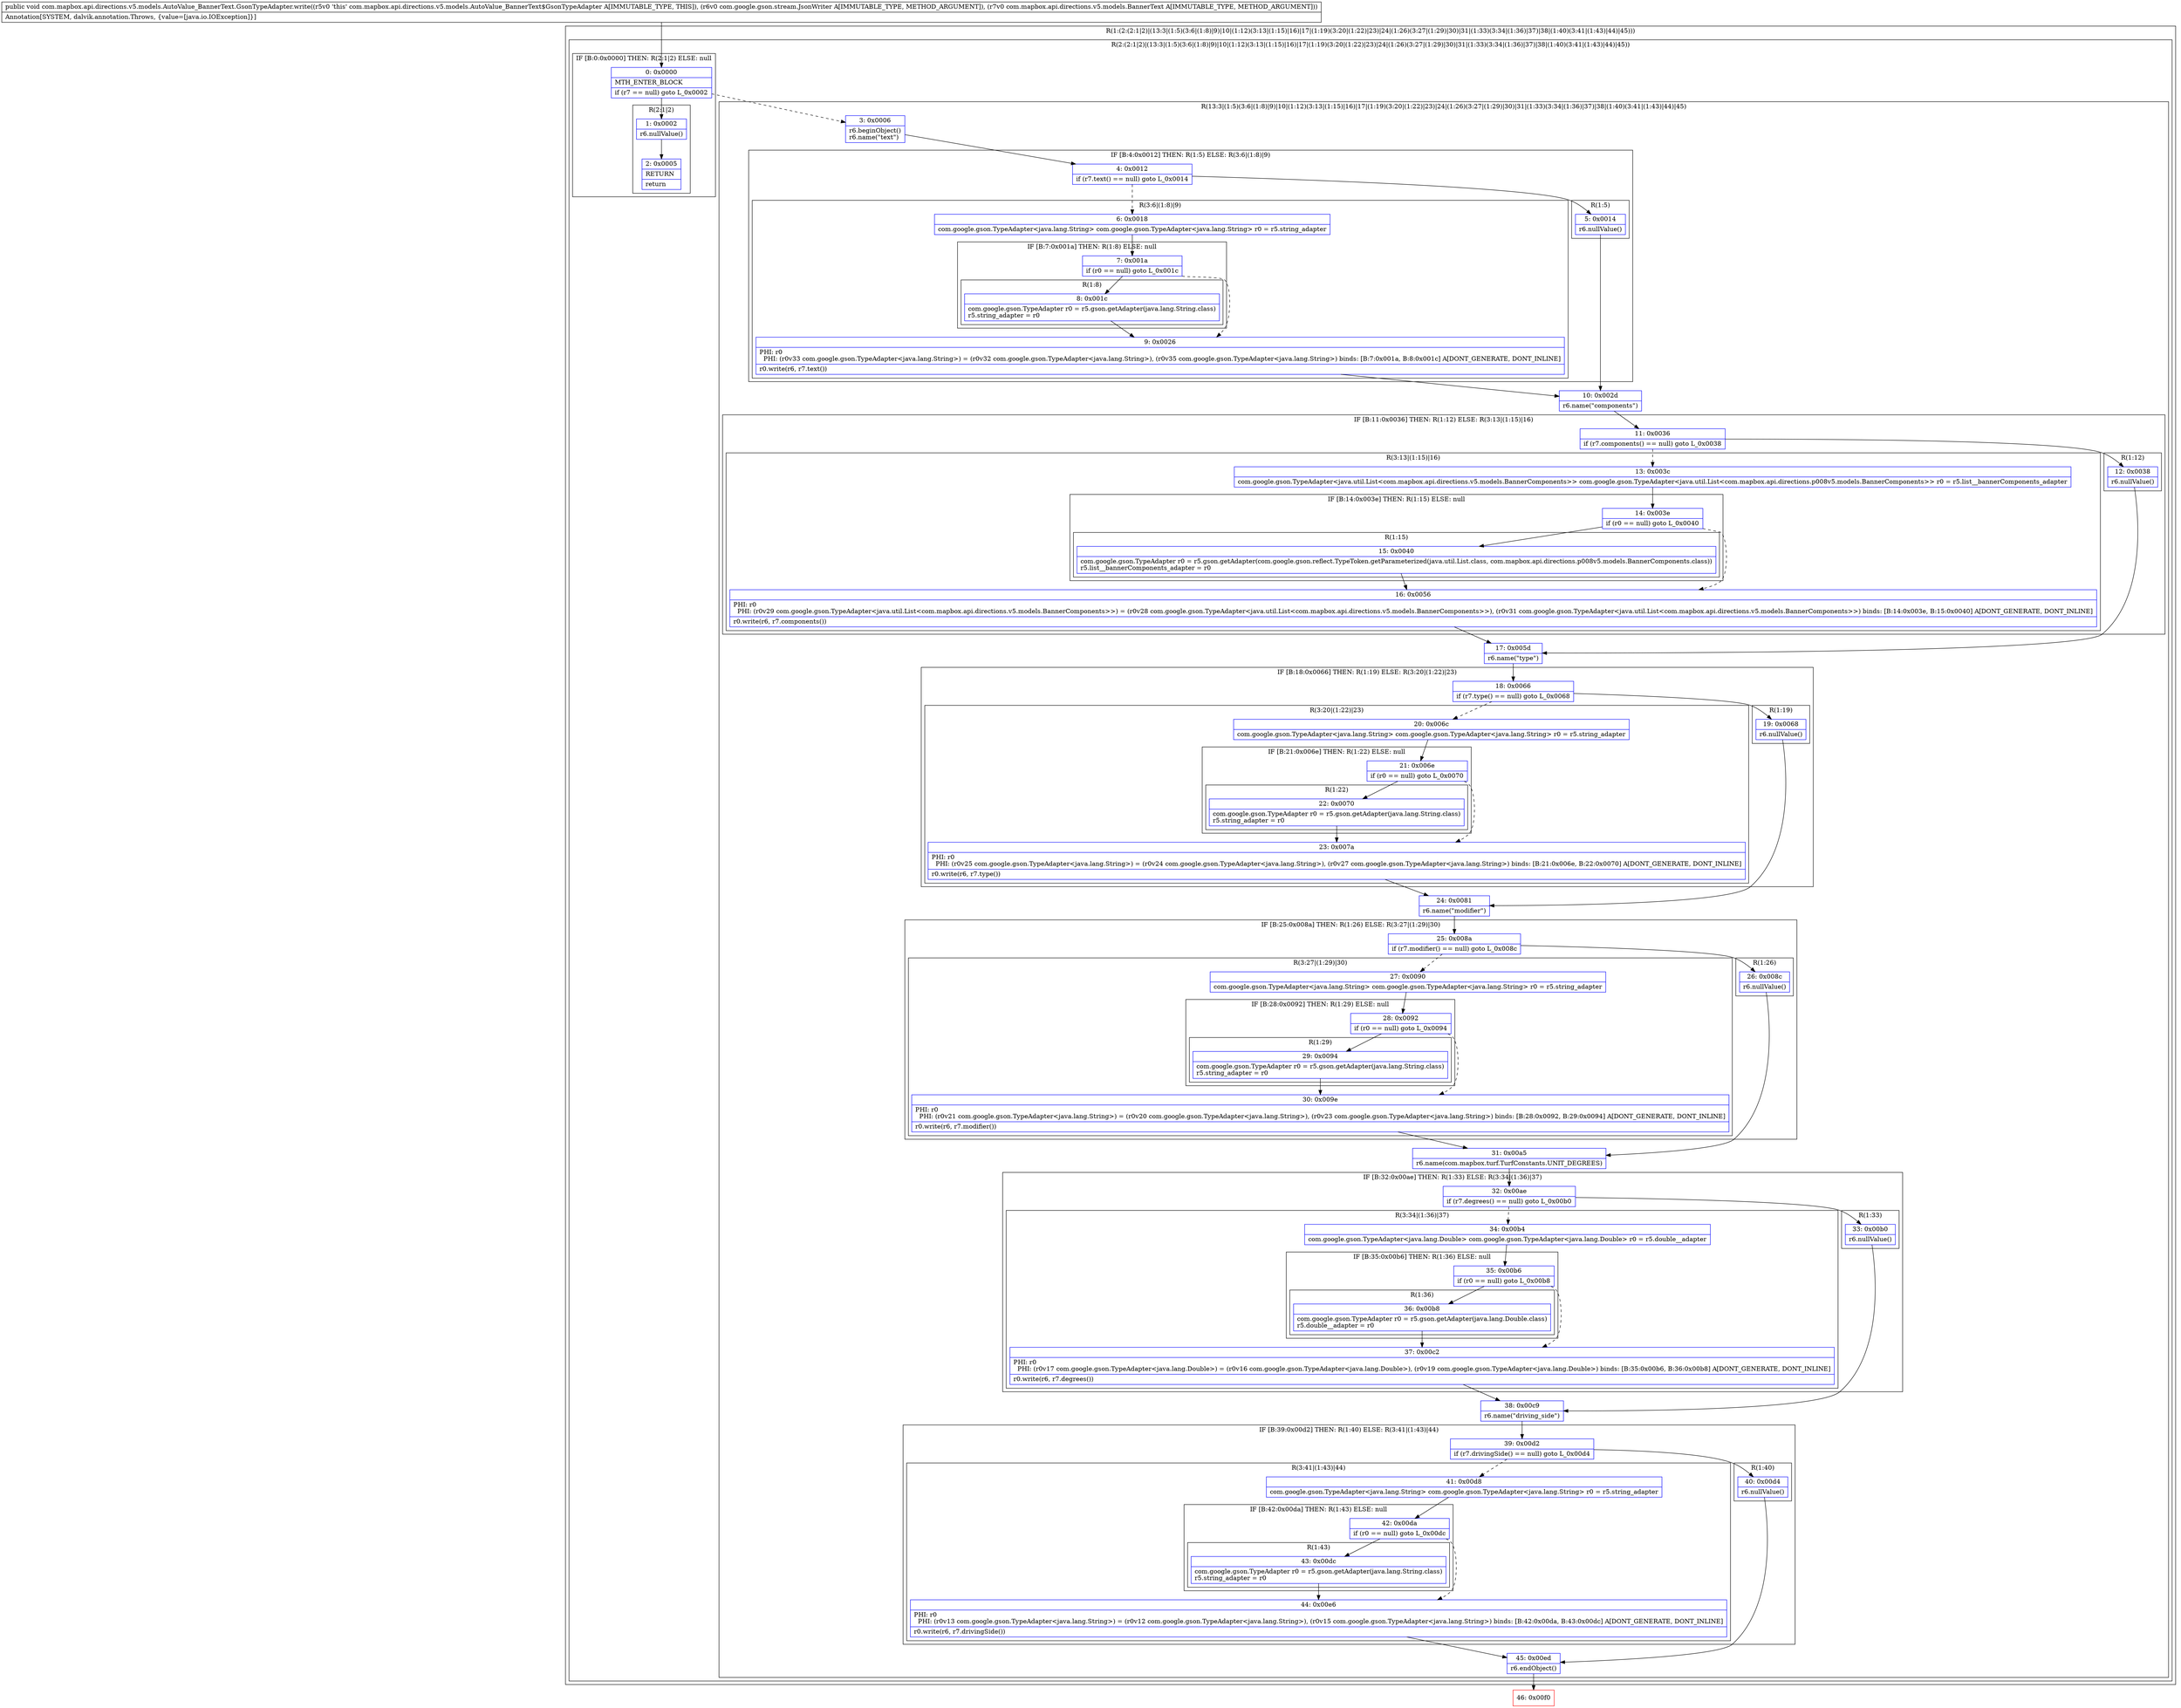 digraph "CFG forcom.mapbox.api.directions.v5.models.AutoValue_BannerText.GsonTypeAdapter.write(Lcom\/google\/gson\/stream\/JsonWriter;Lcom\/mapbox\/api\/directions\/v5\/models\/BannerText;)V" {
subgraph cluster_Region_1817009489 {
label = "R(1:(2:(2:1|2)|(13:3|(1:5)(3:6|(1:8)|9)|10|(1:12)(3:13|(1:15)|16)|17|(1:19)(3:20|(1:22)|23)|24|(1:26)(3:27|(1:29)|30)|31|(1:33)(3:34|(1:36)|37)|38|(1:40)(3:41|(1:43)|44)|45)))";
node [shape=record,color=blue];
subgraph cluster_Region_1144154419 {
label = "R(2:(2:1|2)|(13:3|(1:5)(3:6|(1:8)|9)|10|(1:12)(3:13|(1:15)|16)|17|(1:19)(3:20|(1:22)|23)|24|(1:26)(3:27|(1:29)|30)|31|(1:33)(3:34|(1:36)|37)|38|(1:40)(3:41|(1:43)|44)|45))";
node [shape=record,color=blue];
subgraph cluster_IfRegion_1093990449 {
label = "IF [B:0:0x0000] THEN: R(2:1|2) ELSE: null";
node [shape=record,color=blue];
Node_0 [shape=record,label="{0\:\ 0x0000|MTH_ENTER_BLOCK\l|if (r7 == null) goto L_0x0002\l}"];
subgraph cluster_Region_927690263 {
label = "R(2:1|2)";
node [shape=record,color=blue];
Node_1 [shape=record,label="{1\:\ 0x0002|r6.nullValue()\l}"];
Node_2 [shape=record,label="{2\:\ 0x0005|RETURN\l|return\l}"];
}
}
subgraph cluster_Region_829033082 {
label = "R(13:3|(1:5)(3:6|(1:8)|9)|10|(1:12)(3:13|(1:15)|16)|17|(1:19)(3:20|(1:22)|23)|24|(1:26)(3:27|(1:29)|30)|31|(1:33)(3:34|(1:36)|37)|38|(1:40)(3:41|(1:43)|44)|45)";
node [shape=record,color=blue];
Node_3 [shape=record,label="{3\:\ 0x0006|r6.beginObject()\lr6.name(\"text\")\l}"];
subgraph cluster_IfRegion_1715898005 {
label = "IF [B:4:0x0012] THEN: R(1:5) ELSE: R(3:6|(1:8)|9)";
node [shape=record,color=blue];
Node_4 [shape=record,label="{4\:\ 0x0012|if (r7.text() == null) goto L_0x0014\l}"];
subgraph cluster_Region_5574428 {
label = "R(1:5)";
node [shape=record,color=blue];
Node_5 [shape=record,label="{5\:\ 0x0014|r6.nullValue()\l}"];
}
subgraph cluster_Region_708778678 {
label = "R(3:6|(1:8)|9)";
node [shape=record,color=blue];
Node_6 [shape=record,label="{6\:\ 0x0018|com.google.gson.TypeAdapter\<java.lang.String\> com.google.gson.TypeAdapter\<java.lang.String\> r0 = r5.string_adapter\l}"];
subgraph cluster_IfRegion_306818611 {
label = "IF [B:7:0x001a] THEN: R(1:8) ELSE: null";
node [shape=record,color=blue];
Node_7 [shape=record,label="{7\:\ 0x001a|if (r0 == null) goto L_0x001c\l}"];
subgraph cluster_Region_291572094 {
label = "R(1:8)";
node [shape=record,color=blue];
Node_8 [shape=record,label="{8\:\ 0x001c|com.google.gson.TypeAdapter r0 = r5.gson.getAdapter(java.lang.String.class)\lr5.string_adapter = r0\l}"];
}
}
Node_9 [shape=record,label="{9\:\ 0x0026|PHI: r0 \l  PHI: (r0v33 com.google.gson.TypeAdapter\<java.lang.String\>) = (r0v32 com.google.gson.TypeAdapter\<java.lang.String\>), (r0v35 com.google.gson.TypeAdapter\<java.lang.String\>) binds: [B:7:0x001a, B:8:0x001c] A[DONT_GENERATE, DONT_INLINE]\l|r0.write(r6, r7.text())\l}"];
}
}
Node_10 [shape=record,label="{10\:\ 0x002d|r6.name(\"components\")\l}"];
subgraph cluster_IfRegion_1820521175 {
label = "IF [B:11:0x0036] THEN: R(1:12) ELSE: R(3:13|(1:15)|16)";
node [shape=record,color=blue];
Node_11 [shape=record,label="{11\:\ 0x0036|if (r7.components() == null) goto L_0x0038\l}"];
subgraph cluster_Region_232398055 {
label = "R(1:12)";
node [shape=record,color=blue];
Node_12 [shape=record,label="{12\:\ 0x0038|r6.nullValue()\l}"];
}
subgraph cluster_Region_1266553724 {
label = "R(3:13|(1:15)|16)";
node [shape=record,color=blue];
Node_13 [shape=record,label="{13\:\ 0x003c|com.google.gson.TypeAdapter\<java.util.List\<com.mapbox.api.directions.v5.models.BannerComponents\>\> com.google.gson.TypeAdapter\<java.util.List\<com.mapbox.api.directions.p008v5.models.BannerComponents\>\> r0 = r5.list__bannerComponents_adapter\l}"];
subgraph cluster_IfRegion_1558401172 {
label = "IF [B:14:0x003e] THEN: R(1:15) ELSE: null";
node [shape=record,color=blue];
Node_14 [shape=record,label="{14\:\ 0x003e|if (r0 == null) goto L_0x0040\l}"];
subgraph cluster_Region_1612474111 {
label = "R(1:15)";
node [shape=record,color=blue];
Node_15 [shape=record,label="{15\:\ 0x0040|com.google.gson.TypeAdapter r0 = r5.gson.getAdapter(com.google.gson.reflect.TypeToken.getParameterized(java.util.List.class, com.mapbox.api.directions.p008v5.models.BannerComponents.class))\lr5.list__bannerComponents_adapter = r0\l}"];
}
}
Node_16 [shape=record,label="{16\:\ 0x0056|PHI: r0 \l  PHI: (r0v29 com.google.gson.TypeAdapter\<java.util.List\<com.mapbox.api.directions.v5.models.BannerComponents\>\>) = (r0v28 com.google.gson.TypeAdapter\<java.util.List\<com.mapbox.api.directions.v5.models.BannerComponents\>\>), (r0v31 com.google.gson.TypeAdapter\<java.util.List\<com.mapbox.api.directions.v5.models.BannerComponents\>\>) binds: [B:14:0x003e, B:15:0x0040] A[DONT_GENERATE, DONT_INLINE]\l|r0.write(r6, r7.components())\l}"];
}
}
Node_17 [shape=record,label="{17\:\ 0x005d|r6.name(\"type\")\l}"];
subgraph cluster_IfRegion_1610236391 {
label = "IF [B:18:0x0066] THEN: R(1:19) ELSE: R(3:20|(1:22)|23)";
node [shape=record,color=blue];
Node_18 [shape=record,label="{18\:\ 0x0066|if (r7.type() == null) goto L_0x0068\l}"];
subgraph cluster_Region_2013235435 {
label = "R(1:19)";
node [shape=record,color=blue];
Node_19 [shape=record,label="{19\:\ 0x0068|r6.nullValue()\l}"];
}
subgraph cluster_Region_807632217 {
label = "R(3:20|(1:22)|23)";
node [shape=record,color=blue];
Node_20 [shape=record,label="{20\:\ 0x006c|com.google.gson.TypeAdapter\<java.lang.String\> com.google.gson.TypeAdapter\<java.lang.String\> r0 = r5.string_adapter\l}"];
subgraph cluster_IfRegion_1421104069 {
label = "IF [B:21:0x006e] THEN: R(1:22) ELSE: null";
node [shape=record,color=blue];
Node_21 [shape=record,label="{21\:\ 0x006e|if (r0 == null) goto L_0x0070\l}"];
subgraph cluster_Region_1137697153 {
label = "R(1:22)";
node [shape=record,color=blue];
Node_22 [shape=record,label="{22\:\ 0x0070|com.google.gson.TypeAdapter r0 = r5.gson.getAdapter(java.lang.String.class)\lr5.string_adapter = r0\l}"];
}
}
Node_23 [shape=record,label="{23\:\ 0x007a|PHI: r0 \l  PHI: (r0v25 com.google.gson.TypeAdapter\<java.lang.String\>) = (r0v24 com.google.gson.TypeAdapter\<java.lang.String\>), (r0v27 com.google.gson.TypeAdapter\<java.lang.String\>) binds: [B:21:0x006e, B:22:0x0070] A[DONT_GENERATE, DONT_INLINE]\l|r0.write(r6, r7.type())\l}"];
}
}
Node_24 [shape=record,label="{24\:\ 0x0081|r6.name(\"modifier\")\l}"];
subgraph cluster_IfRegion_210819209 {
label = "IF [B:25:0x008a] THEN: R(1:26) ELSE: R(3:27|(1:29)|30)";
node [shape=record,color=blue];
Node_25 [shape=record,label="{25\:\ 0x008a|if (r7.modifier() == null) goto L_0x008c\l}"];
subgraph cluster_Region_1366343896 {
label = "R(1:26)";
node [shape=record,color=blue];
Node_26 [shape=record,label="{26\:\ 0x008c|r6.nullValue()\l}"];
}
subgraph cluster_Region_1576394057 {
label = "R(3:27|(1:29)|30)";
node [shape=record,color=blue];
Node_27 [shape=record,label="{27\:\ 0x0090|com.google.gson.TypeAdapter\<java.lang.String\> com.google.gson.TypeAdapter\<java.lang.String\> r0 = r5.string_adapter\l}"];
subgraph cluster_IfRegion_1596465072 {
label = "IF [B:28:0x0092] THEN: R(1:29) ELSE: null";
node [shape=record,color=blue];
Node_28 [shape=record,label="{28\:\ 0x0092|if (r0 == null) goto L_0x0094\l}"];
subgraph cluster_Region_1260097259 {
label = "R(1:29)";
node [shape=record,color=blue];
Node_29 [shape=record,label="{29\:\ 0x0094|com.google.gson.TypeAdapter r0 = r5.gson.getAdapter(java.lang.String.class)\lr5.string_adapter = r0\l}"];
}
}
Node_30 [shape=record,label="{30\:\ 0x009e|PHI: r0 \l  PHI: (r0v21 com.google.gson.TypeAdapter\<java.lang.String\>) = (r0v20 com.google.gson.TypeAdapter\<java.lang.String\>), (r0v23 com.google.gson.TypeAdapter\<java.lang.String\>) binds: [B:28:0x0092, B:29:0x0094] A[DONT_GENERATE, DONT_INLINE]\l|r0.write(r6, r7.modifier())\l}"];
}
}
Node_31 [shape=record,label="{31\:\ 0x00a5|r6.name(com.mapbox.turf.TurfConstants.UNIT_DEGREES)\l}"];
subgraph cluster_IfRegion_1544050280 {
label = "IF [B:32:0x00ae] THEN: R(1:33) ELSE: R(3:34|(1:36)|37)";
node [shape=record,color=blue];
Node_32 [shape=record,label="{32\:\ 0x00ae|if (r7.degrees() == null) goto L_0x00b0\l}"];
subgraph cluster_Region_1463498194 {
label = "R(1:33)";
node [shape=record,color=blue];
Node_33 [shape=record,label="{33\:\ 0x00b0|r6.nullValue()\l}"];
}
subgraph cluster_Region_1484374076 {
label = "R(3:34|(1:36)|37)";
node [shape=record,color=blue];
Node_34 [shape=record,label="{34\:\ 0x00b4|com.google.gson.TypeAdapter\<java.lang.Double\> com.google.gson.TypeAdapter\<java.lang.Double\> r0 = r5.double__adapter\l}"];
subgraph cluster_IfRegion_734561665 {
label = "IF [B:35:0x00b6] THEN: R(1:36) ELSE: null";
node [shape=record,color=blue];
Node_35 [shape=record,label="{35\:\ 0x00b6|if (r0 == null) goto L_0x00b8\l}"];
subgraph cluster_Region_1746900759 {
label = "R(1:36)";
node [shape=record,color=blue];
Node_36 [shape=record,label="{36\:\ 0x00b8|com.google.gson.TypeAdapter r0 = r5.gson.getAdapter(java.lang.Double.class)\lr5.double__adapter = r0\l}"];
}
}
Node_37 [shape=record,label="{37\:\ 0x00c2|PHI: r0 \l  PHI: (r0v17 com.google.gson.TypeAdapter\<java.lang.Double\>) = (r0v16 com.google.gson.TypeAdapter\<java.lang.Double\>), (r0v19 com.google.gson.TypeAdapter\<java.lang.Double\>) binds: [B:35:0x00b6, B:36:0x00b8] A[DONT_GENERATE, DONT_INLINE]\l|r0.write(r6, r7.degrees())\l}"];
}
}
Node_38 [shape=record,label="{38\:\ 0x00c9|r6.name(\"driving_side\")\l}"];
subgraph cluster_IfRegion_1575349036 {
label = "IF [B:39:0x00d2] THEN: R(1:40) ELSE: R(3:41|(1:43)|44)";
node [shape=record,color=blue];
Node_39 [shape=record,label="{39\:\ 0x00d2|if (r7.drivingSide() == null) goto L_0x00d4\l}"];
subgraph cluster_Region_180655688 {
label = "R(1:40)";
node [shape=record,color=blue];
Node_40 [shape=record,label="{40\:\ 0x00d4|r6.nullValue()\l}"];
}
subgraph cluster_Region_193428014 {
label = "R(3:41|(1:43)|44)";
node [shape=record,color=blue];
Node_41 [shape=record,label="{41\:\ 0x00d8|com.google.gson.TypeAdapter\<java.lang.String\> com.google.gson.TypeAdapter\<java.lang.String\> r0 = r5.string_adapter\l}"];
subgraph cluster_IfRegion_658128439 {
label = "IF [B:42:0x00da] THEN: R(1:43) ELSE: null";
node [shape=record,color=blue];
Node_42 [shape=record,label="{42\:\ 0x00da|if (r0 == null) goto L_0x00dc\l}"];
subgraph cluster_Region_80280478 {
label = "R(1:43)";
node [shape=record,color=blue];
Node_43 [shape=record,label="{43\:\ 0x00dc|com.google.gson.TypeAdapter r0 = r5.gson.getAdapter(java.lang.String.class)\lr5.string_adapter = r0\l}"];
}
}
Node_44 [shape=record,label="{44\:\ 0x00e6|PHI: r0 \l  PHI: (r0v13 com.google.gson.TypeAdapter\<java.lang.String\>) = (r0v12 com.google.gson.TypeAdapter\<java.lang.String\>), (r0v15 com.google.gson.TypeAdapter\<java.lang.String\>) binds: [B:42:0x00da, B:43:0x00dc] A[DONT_GENERATE, DONT_INLINE]\l|r0.write(r6, r7.drivingSide())\l}"];
}
}
Node_45 [shape=record,label="{45\:\ 0x00ed|r6.endObject()\l}"];
}
}
}
Node_46 [shape=record,color=red,label="{46\:\ 0x00f0}"];
MethodNode[shape=record,label="{public void com.mapbox.api.directions.v5.models.AutoValue_BannerText.GsonTypeAdapter.write((r5v0 'this' com.mapbox.api.directions.v5.models.AutoValue_BannerText$GsonTypeAdapter A[IMMUTABLE_TYPE, THIS]), (r6v0 com.google.gson.stream.JsonWriter A[IMMUTABLE_TYPE, METHOD_ARGUMENT]), (r7v0 com.mapbox.api.directions.v5.models.BannerText A[IMMUTABLE_TYPE, METHOD_ARGUMENT]))  | Annotation[SYSTEM, dalvik.annotation.Throws, \{value=[java.io.IOException]\}]\l}"];
MethodNode -> Node_0;
Node_0 -> Node_1;
Node_0 -> Node_3[style=dashed];
Node_1 -> Node_2;
Node_3 -> Node_4;
Node_4 -> Node_5;
Node_4 -> Node_6[style=dashed];
Node_5 -> Node_10;
Node_6 -> Node_7;
Node_7 -> Node_8;
Node_7 -> Node_9[style=dashed];
Node_8 -> Node_9;
Node_9 -> Node_10;
Node_10 -> Node_11;
Node_11 -> Node_12;
Node_11 -> Node_13[style=dashed];
Node_12 -> Node_17;
Node_13 -> Node_14;
Node_14 -> Node_15;
Node_14 -> Node_16[style=dashed];
Node_15 -> Node_16;
Node_16 -> Node_17;
Node_17 -> Node_18;
Node_18 -> Node_19;
Node_18 -> Node_20[style=dashed];
Node_19 -> Node_24;
Node_20 -> Node_21;
Node_21 -> Node_22;
Node_21 -> Node_23[style=dashed];
Node_22 -> Node_23;
Node_23 -> Node_24;
Node_24 -> Node_25;
Node_25 -> Node_26;
Node_25 -> Node_27[style=dashed];
Node_26 -> Node_31;
Node_27 -> Node_28;
Node_28 -> Node_29;
Node_28 -> Node_30[style=dashed];
Node_29 -> Node_30;
Node_30 -> Node_31;
Node_31 -> Node_32;
Node_32 -> Node_33;
Node_32 -> Node_34[style=dashed];
Node_33 -> Node_38;
Node_34 -> Node_35;
Node_35 -> Node_36;
Node_35 -> Node_37[style=dashed];
Node_36 -> Node_37;
Node_37 -> Node_38;
Node_38 -> Node_39;
Node_39 -> Node_40;
Node_39 -> Node_41[style=dashed];
Node_40 -> Node_45;
Node_41 -> Node_42;
Node_42 -> Node_43;
Node_42 -> Node_44[style=dashed];
Node_43 -> Node_44;
Node_44 -> Node_45;
Node_45 -> Node_46;
}

